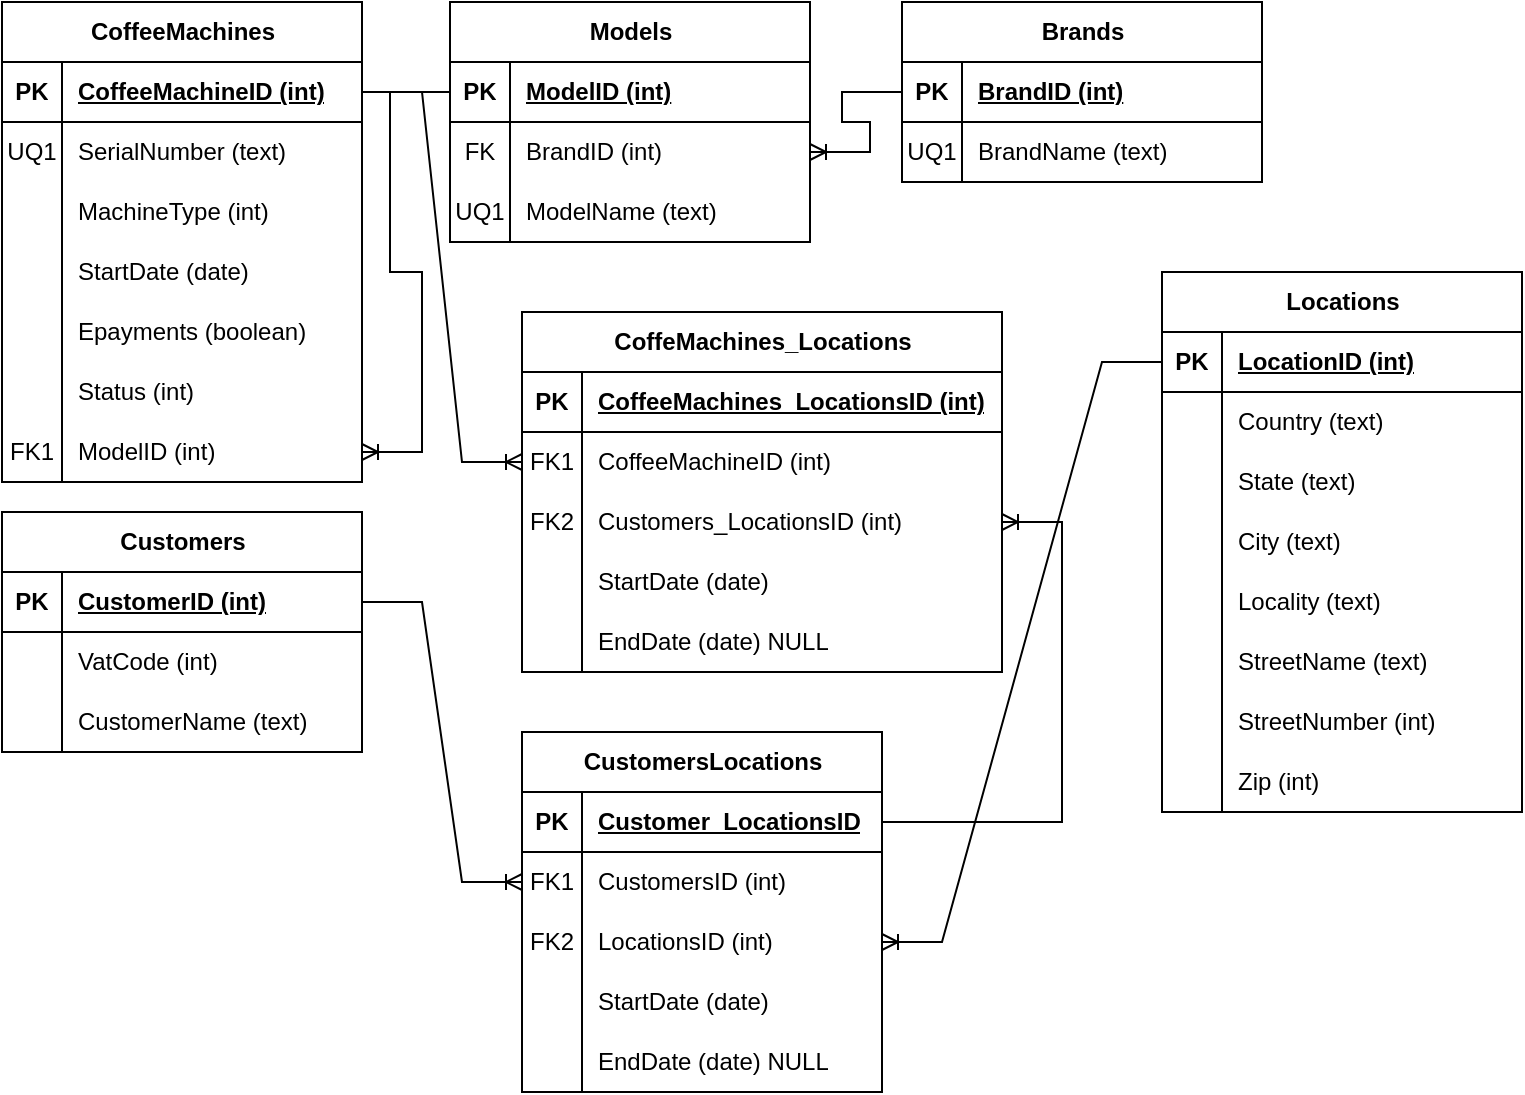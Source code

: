 <mxfile version="25.0.1">
  <diagram name="Pagina-1" id="raU7sfh_ZoAnVRzYaW5c">
    <mxGraphModel dx="794" dy="460" grid="1" gridSize="10" guides="1" tooltips="1" connect="1" arrows="1" fold="1" page="1" pageScale="1" pageWidth="827" pageHeight="1169" math="0" shadow="0">
      <root>
        <mxCell id="0" />
        <mxCell id="1" parent="0" />
        <mxCell id="yzQkooDv8tsNXU-JXM1J-1" value="CoffeeMachines" style="shape=table;startSize=30;container=1;collapsible=1;childLayout=tableLayout;fixedRows=1;rowLines=0;fontStyle=1;align=center;resizeLast=1;html=1;" vertex="1" parent="1">
          <mxGeometry x="10" y="5" width="180" height="240" as="geometry" />
        </mxCell>
        <mxCell id="yzQkooDv8tsNXU-JXM1J-2" value="" style="shape=tableRow;horizontal=0;startSize=0;swimlaneHead=0;swimlaneBody=0;fillColor=none;collapsible=0;dropTarget=0;points=[[0,0.5],[1,0.5]];portConstraint=eastwest;top=0;left=0;right=0;bottom=1;" vertex="1" parent="yzQkooDv8tsNXU-JXM1J-1">
          <mxGeometry y="30" width="180" height="30" as="geometry" />
        </mxCell>
        <mxCell id="yzQkooDv8tsNXU-JXM1J-3" value="PK" style="shape=partialRectangle;connectable=0;fillColor=none;top=0;left=0;bottom=0;right=0;fontStyle=1;overflow=hidden;whiteSpace=wrap;html=1;" vertex="1" parent="yzQkooDv8tsNXU-JXM1J-2">
          <mxGeometry width="30" height="30" as="geometry">
            <mxRectangle width="30" height="30" as="alternateBounds" />
          </mxGeometry>
        </mxCell>
        <mxCell id="yzQkooDv8tsNXU-JXM1J-4" value="CoffeeMachineID (int)" style="shape=partialRectangle;connectable=0;fillColor=none;top=0;left=0;bottom=0;right=0;align=left;spacingLeft=6;fontStyle=5;overflow=hidden;whiteSpace=wrap;html=1;" vertex="1" parent="yzQkooDv8tsNXU-JXM1J-2">
          <mxGeometry x="30" width="150" height="30" as="geometry">
            <mxRectangle width="150" height="30" as="alternateBounds" />
          </mxGeometry>
        </mxCell>
        <mxCell id="yzQkooDv8tsNXU-JXM1J-5" value="" style="shape=tableRow;horizontal=0;startSize=0;swimlaneHead=0;swimlaneBody=0;fillColor=none;collapsible=0;dropTarget=0;points=[[0,0.5],[1,0.5]];portConstraint=eastwest;top=0;left=0;right=0;bottom=0;" vertex="1" parent="yzQkooDv8tsNXU-JXM1J-1">
          <mxGeometry y="60" width="180" height="30" as="geometry" />
        </mxCell>
        <mxCell id="yzQkooDv8tsNXU-JXM1J-6" value="UQ1" style="shape=partialRectangle;connectable=0;fillColor=none;top=0;left=0;bottom=0;right=0;editable=1;overflow=hidden;whiteSpace=wrap;html=1;" vertex="1" parent="yzQkooDv8tsNXU-JXM1J-5">
          <mxGeometry width="30" height="30" as="geometry">
            <mxRectangle width="30" height="30" as="alternateBounds" />
          </mxGeometry>
        </mxCell>
        <mxCell id="yzQkooDv8tsNXU-JXM1J-7" value="SerialNumber (text)" style="shape=partialRectangle;connectable=0;fillColor=none;top=0;left=0;bottom=0;right=0;align=left;spacingLeft=6;overflow=hidden;whiteSpace=wrap;html=1;" vertex="1" parent="yzQkooDv8tsNXU-JXM1J-5">
          <mxGeometry x="30" width="150" height="30" as="geometry">
            <mxRectangle width="150" height="30" as="alternateBounds" />
          </mxGeometry>
        </mxCell>
        <mxCell id="yzQkooDv8tsNXU-JXM1J-8" value="" style="shape=tableRow;horizontal=0;startSize=0;swimlaneHead=0;swimlaneBody=0;fillColor=none;collapsible=0;dropTarget=0;points=[[0,0.5],[1,0.5]];portConstraint=eastwest;top=0;left=0;right=0;bottom=0;" vertex="1" parent="yzQkooDv8tsNXU-JXM1J-1">
          <mxGeometry y="90" width="180" height="30" as="geometry" />
        </mxCell>
        <mxCell id="yzQkooDv8tsNXU-JXM1J-9" value="" style="shape=partialRectangle;connectable=0;fillColor=none;top=0;left=0;bottom=0;right=0;editable=1;overflow=hidden;whiteSpace=wrap;html=1;" vertex="1" parent="yzQkooDv8tsNXU-JXM1J-8">
          <mxGeometry width="30" height="30" as="geometry">
            <mxRectangle width="30" height="30" as="alternateBounds" />
          </mxGeometry>
        </mxCell>
        <mxCell id="yzQkooDv8tsNXU-JXM1J-10" value="MachineType (int)" style="shape=partialRectangle;connectable=0;fillColor=none;top=0;left=0;bottom=0;right=0;align=left;spacingLeft=6;overflow=hidden;whiteSpace=wrap;html=1;" vertex="1" parent="yzQkooDv8tsNXU-JXM1J-8">
          <mxGeometry x="30" width="150" height="30" as="geometry">
            <mxRectangle width="150" height="30" as="alternateBounds" />
          </mxGeometry>
        </mxCell>
        <mxCell id="yzQkooDv8tsNXU-JXM1J-11" value="" style="shape=tableRow;horizontal=0;startSize=0;swimlaneHead=0;swimlaneBody=0;fillColor=none;collapsible=0;dropTarget=0;points=[[0,0.5],[1,0.5]];portConstraint=eastwest;top=0;left=0;right=0;bottom=0;" vertex="1" parent="yzQkooDv8tsNXU-JXM1J-1">
          <mxGeometry y="120" width="180" height="30" as="geometry" />
        </mxCell>
        <mxCell id="yzQkooDv8tsNXU-JXM1J-12" value="" style="shape=partialRectangle;connectable=0;fillColor=none;top=0;left=0;bottom=0;right=0;editable=1;overflow=hidden;whiteSpace=wrap;html=1;" vertex="1" parent="yzQkooDv8tsNXU-JXM1J-11">
          <mxGeometry width="30" height="30" as="geometry">
            <mxRectangle width="30" height="30" as="alternateBounds" />
          </mxGeometry>
        </mxCell>
        <mxCell id="yzQkooDv8tsNXU-JXM1J-13" value="StartDate (date)" style="shape=partialRectangle;connectable=0;fillColor=none;top=0;left=0;bottom=0;right=0;align=left;spacingLeft=6;overflow=hidden;whiteSpace=wrap;html=1;" vertex="1" parent="yzQkooDv8tsNXU-JXM1J-11">
          <mxGeometry x="30" width="150" height="30" as="geometry">
            <mxRectangle width="150" height="30" as="alternateBounds" />
          </mxGeometry>
        </mxCell>
        <mxCell id="yzQkooDv8tsNXU-JXM1J-14" value="" style="shape=tableRow;horizontal=0;startSize=0;swimlaneHead=0;swimlaneBody=0;fillColor=none;collapsible=0;dropTarget=0;points=[[0,0.5],[1,0.5]];portConstraint=eastwest;top=0;left=0;right=0;bottom=0;" vertex="1" parent="yzQkooDv8tsNXU-JXM1J-1">
          <mxGeometry y="150" width="180" height="30" as="geometry" />
        </mxCell>
        <mxCell id="yzQkooDv8tsNXU-JXM1J-15" value="" style="shape=partialRectangle;connectable=0;fillColor=none;top=0;left=0;bottom=0;right=0;editable=1;overflow=hidden;whiteSpace=wrap;html=1;" vertex="1" parent="yzQkooDv8tsNXU-JXM1J-14">
          <mxGeometry width="30" height="30" as="geometry">
            <mxRectangle width="30" height="30" as="alternateBounds" />
          </mxGeometry>
        </mxCell>
        <mxCell id="yzQkooDv8tsNXU-JXM1J-16" value="Epayments (boolean)" style="shape=partialRectangle;connectable=0;fillColor=none;top=0;left=0;bottom=0;right=0;align=left;spacingLeft=6;overflow=hidden;whiteSpace=wrap;html=1;" vertex="1" parent="yzQkooDv8tsNXU-JXM1J-14">
          <mxGeometry x="30" width="150" height="30" as="geometry">
            <mxRectangle width="150" height="30" as="alternateBounds" />
          </mxGeometry>
        </mxCell>
        <mxCell id="yzQkooDv8tsNXU-JXM1J-20" value="" style="shape=tableRow;horizontal=0;startSize=0;swimlaneHead=0;swimlaneBody=0;fillColor=none;collapsible=0;dropTarget=0;points=[[0,0.5],[1,0.5]];portConstraint=eastwest;top=0;left=0;right=0;bottom=0;" vertex="1" parent="yzQkooDv8tsNXU-JXM1J-1">
          <mxGeometry y="180" width="180" height="30" as="geometry" />
        </mxCell>
        <mxCell id="yzQkooDv8tsNXU-JXM1J-21" value="" style="shape=partialRectangle;connectable=0;fillColor=none;top=0;left=0;bottom=0;right=0;editable=1;overflow=hidden;whiteSpace=wrap;html=1;" vertex="1" parent="yzQkooDv8tsNXU-JXM1J-20">
          <mxGeometry width="30" height="30" as="geometry">
            <mxRectangle width="30" height="30" as="alternateBounds" />
          </mxGeometry>
        </mxCell>
        <mxCell id="yzQkooDv8tsNXU-JXM1J-22" value="Status (int)" style="shape=partialRectangle;connectable=0;fillColor=none;top=0;left=0;bottom=0;right=0;align=left;spacingLeft=6;overflow=hidden;whiteSpace=wrap;html=1;" vertex="1" parent="yzQkooDv8tsNXU-JXM1J-20">
          <mxGeometry x="30" width="150" height="30" as="geometry">
            <mxRectangle width="150" height="30" as="alternateBounds" />
          </mxGeometry>
        </mxCell>
        <mxCell id="yzQkooDv8tsNXU-JXM1J-37" value="" style="shape=tableRow;horizontal=0;startSize=0;swimlaneHead=0;swimlaneBody=0;fillColor=none;collapsible=0;dropTarget=0;points=[[0,0.5],[1,0.5]];portConstraint=eastwest;top=0;left=0;right=0;bottom=0;" vertex="1" parent="yzQkooDv8tsNXU-JXM1J-1">
          <mxGeometry y="210" width="180" height="30" as="geometry" />
        </mxCell>
        <mxCell id="yzQkooDv8tsNXU-JXM1J-38" value="FK1" style="shape=partialRectangle;connectable=0;fillColor=none;top=0;left=0;bottom=0;right=0;editable=1;overflow=hidden;whiteSpace=wrap;html=1;" vertex="1" parent="yzQkooDv8tsNXU-JXM1J-37">
          <mxGeometry width="30" height="30" as="geometry">
            <mxRectangle width="30" height="30" as="alternateBounds" />
          </mxGeometry>
        </mxCell>
        <mxCell id="yzQkooDv8tsNXU-JXM1J-39" value="ModelID (int)" style="shape=partialRectangle;connectable=0;fillColor=none;top=0;left=0;bottom=0;right=0;align=left;spacingLeft=6;overflow=hidden;whiteSpace=wrap;html=1;" vertex="1" parent="yzQkooDv8tsNXU-JXM1J-37">
          <mxGeometry x="30" width="150" height="30" as="geometry">
            <mxRectangle width="150" height="30" as="alternateBounds" />
          </mxGeometry>
        </mxCell>
        <mxCell id="yzQkooDv8tsNXU-JXM1J-23" value="Models" style="shape=table;startSize=30;container=1;collapsible=1;childLayout=tableLayout;fixedRows=1;rowLines=0;fontStyle=1;align=center;resizeLast=1;html=1;" vertex="1" parent="1">
          <mxGeometry x="234" y="5" width="180" height="120" as="geometry" />
        </mxCell>
        <mxCell id="yzQkooDv8tsNXU-JXM1J-24" value="" style="shape=tableRow;horizontal=0;startSize=0;swimlaneHead=0;swimlaneBody=0;fillColor=none;collapsible=0;dropTarget=0;points=[[0,0.5],[1,0.5]];portConstraint=eastwest;top=0;left=0;right=0;bottom=1;" vertex="1" parent="yzQkooDv8tsNXU-JXM1J-23">
          <mxGeometry y="30" width="180" height="30" as="geometry" />
        </mxCell>
        <mxCell id="yzQkooDv8tsNXU-JXM1J-25" value="PK" style="shape=partialRectangle;connectable=0;fillColor=none;top=0;left=0;bottom=0;right=0;fontStyle=1;overflow=hidden;whiteSpace=wrap;html=1;" vertex="1" parent="yzQkooDv8tsNXU-JXM1J-24">
          <mxGeometry width="30" height="30" as="geometry">
            <mxRectangle width="30" height="30" as="alternateBounds" />
          </mxGeometry>
        </mxCell>
        <mxCell id="yzQkooDv8tsNXU-JXM1J-26" value="ModelID (int)" style="shape=partialRectangle;connectable=0;fillColor=none;top=0;left=0;bottom=0;right=0;align=left;spacingLeft=6;fontStyle=5;overflow=hidden;whiteSpace=wrap;html=1;" vertex="1" parent="yzQkooDv8tsNXU-JXM1J-24">
          <mxGeometry x="30" width="150" height="30" as="geometry">
            <mxRectangle width="150" height="30" as="alternateBounds" />
          </mxGeometry>
        </mxCell>
        <mxCell id="yzQkooDv8tsNXU-JXM1J-27" value="" style="shape=tableRow;horizontal=0;startSize=0;swimlaneHead=0;swimlaneBody=0;fillColor=none;collapsible=0;dropTarget=0;points=[[0,0.5],[1,0.5]];portConstraint=eastwest;top=0;left=0;right=0;bottom=0;" vertex="1" parent="yzQkooDv8tsNXU-JXM1J-23">
          <mxGeometry y="60" width="180" height="30" as="geometry" />
        </mxCell>
        <mxCell id="yzQkooDv8tsNXU-JXM1J-28" value="FK" style="shape=partialRectangle;connectable=0;fillColor=none;top=0;left=0;bottom=0;right=0;editable=1;overflow=hidden;whiteSpace=wrap;html=1;" vertex="1" parent="yzQkooDv8tsNXU-JXM1J-27">
          <mxGeometry width="30" height="30" as="geometry">
            <mxRectangle width="30" height="30" as="alternateBounds" />
          </mxGeometry>
        </mxCell>
        <mxCell id="yzQkooDv8tsNXU-JXM1J-29" value="BrandID (int)" style="shape=partialRectangle;connectable=0;fillColor=none;top=0;left=0;bottom=0;right=0;align=left;spacingLeft=6;overflow=hidden;whiteSpace=wrap;html=1;" vertex="1" parent="yzQkooDv8tsNXU-JXM1J-27">
          <mxGeometry x="30" width="150" height="30" as="geometry">
            <mxRectangle width="150" height="30" as="alternateBounds" />
          </mxGeometry>
        </mxCell>
        <mxCell id="yzQkooDv8tsNXU-JXM1J-42" value="" style="shape=tableRow;horizontal=0;startSize=0;swimlaneHead=0;swimlaneBody=0;fillColor=none;collapsible=0;dropTarget=0;points=[[0,0.5],[1,0.5]];portConstraint=eastwest;top=0;left=0;right=0;bottom=0;" vertex="1" parent="yzQkooDv8tsNXU-JXM1J-23">
          <mxGeometry y="90" width="180" height="30" as="geometry" />
        </mxCell>
        <mxCell id="yzQkooDv8tsNXU-JXM1J-43" value="UQ1" style="shape=partialRectangle;connectable=0;fillColor=none;top=0;left=0;bottom=0;right=0;editable=1;overflow=hidden;whiteSpace=wrap;html=1;" vertex="1" parent="yzQkooDv8tsNXU-JXM1J-42">
          <mxGeometry width="30" height="30" as="geometry">
            <mxRectangle width="30" height="30" as="alternateBounds" />
          </mxGeometry>
        </mxCell>
        <mxCell id="yzQkooDv8tsNXU-JXM1J-44" value="ModelName (text)" style="shape=partialRectangle;connectable=0;fillColor=none;top=0;left=0;bottom=0;right=0;align=left;spacingLeft=6;overflow=hidden;whiteSpace=wrap;html=1;" vertex="1" parent="yzQkooDv8tsNXU-JXM1J-42">
          <mxGeometry x="30" width="150" height="30" as="geometry">
            <mxRectangle width="150" height="30" as="alternateBounds" />
          </mxGeometry>
        </mxCell>
        <mxCell id="yzQkooDv8tsNXU-JXM1J-45" value="Brands" style="shape=table;startSize=30;container=1;collapsible=1;childLayout=tableLayout;fixedRows=1;rowLines=0;fontStyle=1;align=center;resizeLast=1;html=1;" vertex="1" parent="1">
          <mxGeometry x="460" y="5" width="180" height="90" as="geometry" />
        </mxCell>
        <mxCell id="yzQkooDv8tsNXU-JXM1J-46" value="" style="shape=tableRow;horizontal=0;startSize=0;swimlaneHead=0;swimlaneBody=0;fillColor=none;collapsible=0;dropTarget=0;points=[[0,0.5],[1,0.5]];portConstraint=eastwest;top=0;left=0;right=0;bottom=1;" vertex="1" parent="yzQkooDv8tsNXU-JXM1J-45">
          <mxGeometry y="30" width="180" height="30" as="geometry" />
        </mxCell>
        <mxCell id="yzQkooDv8tsNXU-JXM1J-47" value="PK" style="shape=partialRectangle;connectable=0;fillColor=none;top=0;left=0;bottom=0;right=0;fontStyle=1;overflow=hidden;whiteSpace=wrap;html=1;" vertex="1" parent="yzQkooDv8tsNXU-JXM1J-46">
          <mxGeometry width="30" height="30" as="geometry">
            <mxRectangle width="30" height="30" as="alternateBounds" />
          </mxGeometry>
        </mxCell>
        <mxCell id="yzQkooDv8tsNXU-JXM1J-48" value="BrandID (int)" style="shape=partialRectangle;connectable=0;fillColor=none;top=0;left=0;bottom=0;right=0;align=left;spacingLeft=6;fontStyle=5;overflow=hidden;whiteSpace=wrap;html=1;" vertex="1" parent="yzQkooDv8tsNXU-JXM1J-46">
          <mxGeometry x="30" width="150" height="30" as="geometry">
            <mxRectangle width="150" height="30" as="alternateBounds" />
          </mxGeometry>
        </mxCell>
        <mxCell id="yzQkooDv8tsNXU-JXM1J-49" value="" style="shape=tableRow;horizontal=0;startSize=0;swimlaneHead=0;swimlaneBody=0;fillColor=none;collapsible=0;dropTarget=0;points=[[0,0.5],[1,0.5]];portConstraint=eastwest;top=0;left=0;right=0;bottom=0;" vertex="1" parent="yzQkooDv8tsNXU-JXM1J-45">
          <mxGeometry y="60" width="180" height="30" as="geometry" />
        </mxCell>
        <mxCell id="yzQkooDv8tsNXU-JXM1J-50" value="UQ1" style="shape=partialRectangle;connectable=0;fillColor=none;top=0;left=0;bottom=0;right=0;editable=1;overflow=hidden;whiteSpace=wrap;html=1;" vertex="1" parent="yzQkooDv8tsNXU-JXM1J-49">
          <mxGeometry width="30" height="30" as="geometry">
            <mxRectangle width="30" height="30" as="alternateBounds" />
          </mxGeometry>
        </mxCell>
        <mxCell id="yzQkooDv8tsNXU-JXM1J-51" value="BrandName (text)" style="shape=partialRectangle;connectable=0;fillColor=none;top=0;left=0;bottom=0;right=0;align=left;spacingLeft=6;overflow=hidden;whiteSpace=wrap;html=1;" vertex="1" parent="yzQkooDv8tsNXU-JXM1J-49">
          <mxGeometry x="30" width="150" height="30" as="geometry">
            <mxRectangle width="150" height="30" as="alternateBounds" />
          </mxGeometry>
        </mxCell>
        <mxCell id="yzQkooDv8tsNXU-JXM1J-60" value="" style="edgeStyle=entityRelationEdgeStyle;fontSize=12;html=1;endArrow=ERoneToMany;rounded=0;" edge="1" parent="1" source="yzQkooDv8tsNXU-JXM1J-46" target="yzQkooDv8tsNXU-JXM1J-27">
          <mxGeometry width="100" height="100" relative="1" as="geometry">
            <mxPoint x="510" y="340" as="sourcePoint" />
            <mxPoint x="610" y="240" as="targetPoint" />
          </mxGeometry>
        </mxCell>
        <mxCell id="yzQkooDv8tsNXU-JXM1J-61" value="" style="edgeStyle=entityRelationEdgeStyle;fontSize=12;html=1;endArrow=ERoneToMany;rounded=0;" edge="1" parent="1" source="yzQkooDv8tsNXU-JXM1J-24" target="yzQkooDv8tsNXU-JXM1J-37">
          <mxGeometry width="100" height="100" relative="1" as="geometry">
            <mxPoint x="360" y="290" as="sourcePoint" />
            <mxPoint x="460" y="190" as="targetPoint" />
          </mxGeometry>
        </mxCell>
        <mxCell id="yzQkooDv8tsNXU-JXM1J-62" value="Customers" style="shape=table;startSize=30;container=1;collapsible=1;childLayout=tableLayout;fixedRows=1;rowLines=0;fontStyle=1;align=center;resizeLast=1;html=1;" vertex="1" parent="1">
          <mxGeometry x="10" y="260" width="180" height="120" as="geometry" />
        </mxCell>
        <mxCell id="yzQkooDv8tsNXU-JXM1J-63" value="" style="shape=tableRow;horizontal=0;startSize=0;swimlaneHead=0;swimlaneBody=0;fillColor=none;collapsible=0;dropTarget=0;points=[[0,0.5],[1,0.5]];portConstraint=eastwest;top=0;left=0;right=0;bottom=1;" vertex="1" parent="yzQkooDv8tsNXU-JXM1J-62">
          <mxGeometry y="30" width="180" height="30" as="geometry" />
        </mxCell>
        <mxCell id="yzQkooDv8tsNXU-JXM1J-64" value="PK" style="shape=partialRectangle;connectable=0;fillColor=none;top=0;left=0;bottom=0;right=0;fontStyle=1;overflow=hidden;whiteSpace=wrap;html=1;" vertex="1" parent="yzQkooDv8tsNXU-JXM1J-63">
          <mxGeometry width="30" height="30" as="geometry">
            <mxRectangle width="30" height="30" as="alternateBounds" />
          </mxGeometry>
        </mxCell>
        <mxCell id="yzQkooDv8tsNXU-JXM1J-65" value="CustomerID (int)" style="shape=partialRectangle;connectable=0;fillColor=none;top=0;left=0;bottom=0;right=0;align=left;spacingLeft=6;fontStyle=5;overflow=hidden;whiteSpace=wrap;html=1;" vertex="1" parent="yzQkooDv8tsNXU-JXM1J-63">
          <mxGeometry x="30" width="150" height="30" as="geometry">
            <mxRectangle width="150" height="30" as="alternateBounds" />
          </mxGeometry>
        </mxCell>
        <mxCell id="yzQkooDv8tsNXU-JXM1J-66" value="" style="shape=tableRow;horizontal=0;startSize=0;swimlaneHead=0;swimlaneBody=0;fillColor=none;collapsible=0;dropTarget=0;points=[[0,0.5],[1,0.5]];portConstraint=eastwest;top=0;left=0;right=0;bottom=0;" vertex="1" parent="yzQkooDv8tsNXU-JXM1J-62">
          <mxGeometry y="60" width="180" height="30" as="geometry" />
        </mxCell>
        <mxCell id="yzQkooDv8tsNXU-JXM1J-67" value="" style="shape=partialRectangle;connectable=0;fillColor=none;top=0;left=0;bottom=0;right=0;editable=1;overflow=hidden;whiteSpace=wrap;html=1;" vertex="1" parent="yzQkooDv8tsNXU-JXM1J-66">
          <mxGeometry width="30" height="30" as="geometry">
            <mxRectangle width="30" height="30" as="alternateBounds" />
          </mxGeometry>
        </mxCell>
        <mxCell id="yzQkooDv8tsNXU-JXM1J-68" value="VatCode (int)" style="shape=partialRectangle;connectable=0;fillColor=none;top=0;left=0;bottom=0;right=0;align=left;spacingLeft=6;overflow=hidden;whiteSpace=wrap;html=1;" vertex="1" parent="yzQkooDv8tsNXU-JXM1J-66">
          <mxGeometry x="30" width="150" height="30" as="geometry">
            <mxRectangle width="150" height="30" as="alternateBounds" />
          </mxGeometry>
        </mxCell>
        <mxCell id="yzQkooDv8tsNXU-JXM1J-69" value="" style="shape=tableRow;horizontal=0;startSize=0;swimlaneHead=0;swimlaneBody=0;fillColor=none;collapsible=0;dropTarget=0;points=[[0,0.5],[1,0.5]];portConstraint=eastwest;top=0;left=0;right=0;bottom=0;" vertex="1" parent="yzQkooDv8tsNXU-JXM1J-62">
          <mxGeometry y="90" width="180" height="30" as="geometry" />
        </mxCell>
        <mxCell id="yzQkooDv8tsNXU-JXM1J-70" value="" style="shape=partialRectangle;connectable=0;fillColor=none;top=0;left=0;bottom=0;right=0;editable=1;overflow=hidden;whiteSpace=wrap;html=1;" vertex="1" parent="yzQkooDv8tsNXU-JXM1J-69">
          <mxGeometry width="30" height="30" as="geometry">
            <mxRectangle width="30" height="30" as="alternateBounds" />
          </mxGeometry>
        </mxCell>
        <mxCell id="yzQkooDv8tsNXU-JXM1J-71" value="CustomerName (text)" style="shape=partialRectangle;connectable=0;fillColor=none;top=0;left=0;bottom=0;right=0;align=left;spacingLeft=6;overflow=hidden;whiteSpace=wrap;html=1;" vertex="1" parent="yzQkooDv8tsNXU-JXM1J-69">
          <mxGeometry x="30" width="150" height="30" as="geometry">
            <mxRectangle width="150" height="30" as="alternateBounds" />
          </mxGeometry>
        </mxCell>
        <mxCell id="yzQkooDv8tsNXU-JXM1J-75" value="Locations" style="shape=table;startSize=30;container=1;collapsible=1;childLayout=tableLayout;fixedRows=1;rowLines=0;fontStyle=1;align=center;resizeLast=1;html=1;" vertex="1" parent="1">
          <mxGeometry x="590" y="140" width="180" height="270" as="geometry" />
        </mxCell>
        <mxCell id="yzQkooDv8tsNXU-JXM1J-76" value="" style="shape=tableRow;horizontal=0;startSize=0;swimlaneHead=0;swimlaneBody=0;fillColor=none;collapsible=0;dropTarget=0;points=[[0,0.5],[1,0.5]];portConstraint=eastwest;top=0;left=0;right=0;bottom=1;" vertex="1" parent="yzQkooDv8tsNXU-JXM1J-75">
          <mxGeometry y="30" width="180" height="30" as="geometry" />
        </mxCell>
        <mxCell id="yzQkooDv8tsNXU-JXM1J-77" value="PK" style="shape=partialRectangle;connectable=0;fillColor=none;top=0;left=0;bottom=0;right=0;fontStyle=1;overflow=hidden;whiteSpace=wrap;html=1;" vertex="1" parent="yzQkooDv8tsNXU-JXM1J-76">
          <mxGeometry width="30" height="30" as="geometry">
            <mxRectangle width="30" height="30" as="alternateBounds" />
          </mxGeometry>
        </mxCell>
        <mxCell id="yzQkooDv8tsNXU-JXM1J-78" value="LocationID (int)" style="shape=partialRectangle;connectable=0;fillColor=none;top=0;left=0;bottom=0;right=0;align=left;spacingLeft=6;fontStyle=5;overflow=hidden;whiteSpace=wrap;html=1;" vertex="1" parent="yzQkooDv8tsNXU-JXM1J-76">
          <mxGeometry x="30" width="150" height="30" as="geometry">
            <mxRectangle width="150" height="30" as="alternateBounds" />
          </mxGeometry>
        </mxCell>
        <mxCell id="yzQkooDv8tsNXU-JXM1J-79" value="" style="shape=tableRow;horizontal=0;startSize=0;swimlaneHead=0;swimlaneBody=0;fillColor=none;collapsible=0;dropTarget=0;points=[[0,0.5],[1,0.5]];portConstraint=eastwest;top=0;left=0;right=0;bottom=0;" vertex="1" parent="yzQkooDv8tsNXU-JXM1J-75">
          <mxGeometry y="60" width="180" height="30" as="geometry" />
        </mxCell>
        <mxCell id="yzQkooDv8tsNXU-JXM1J-80" value="" style="shape=partialRectangle;connectable=0;fillColor=none;top=0;left=0;bottom=0;right=0;editable=1;overflow=hidden;whiteSpace=wrap;html=1;" vertex="1" parent="yzQkooDv8tsNXU-JXM1J-79">
          <mxGeometry width="30" height="30" as="geometry">
            <mxRectangle width="30" height="30" as="alternateBounds" />
          </mxGeometry>
        </mxCell>
        <mxCell id="yzQkooDv8tsNXU-JXM1J-81" value="Country (text)" style="shape=partialRectangle;connectable=0;fillColor=none;top=0;left=0;bottom=0;right=0;align=left;spacingLeft=6;overflow=hidden;whiteSpace=wrap;html=1;" vertex="1" parent="yzQkooDv8tsNXU-JXM1J-79">
          <mxGeometry x="30" width="150" height="30" as="geometry">
            <mxRectangle width="150" height="30" as="alternateBounds" />
          </mxGeometry>
        </mxCell>
        <mxCell id="yzQkooDv8tsNXU-JXM1J-82" value="" style="shape=tableRow;horizontal=0;startSize=0;swimlaneHead=0;swimlaneBody=0;fillColor=none;collapsible=0;dropTarget=0;points=[[0,0.5],[1,0.5]];portConstraint=eastwest;top=0;left=0;right=0;bottom=0;" vertex="1" parent="yzQkooDv8tsNXU-JXM1J-75">
          <mxGeometry y="90" width="180" height="30" as="geometry" />
        </mxCell>
        <mxCell id="yzQkooDv8tsNXU-JXM1J-83" value="" style="shape=partialRectangle;connectable=0;fillColor=none;top=0;left=0;bottom=0;right=0;editable=1;overflow=hidden;whiteSpace=wrap;html=1;" vertex="1" parent="yzQkooDv8tsNXU-JXM1J-82">
          <mxGeometry width="30" height="30" as="geometry">
            <mxRectangle width="30" height="30" as="alternateBounds" />
          </mxGeometry>
        </mxCell>
        <mxCell id="yzQkooDv8tsNXU-JXM1J-84" value="State (text)" style="shape=partialRectangle;connectable=0;fillColor=none;top=0;left=0;bottom=0;right=0;align=left;spacingLeft=6;overflow=hidden;whiteSpace=wrap;html=1;" vertex="1" parent="yzQkooDv8tsNXU-JXM1J-82">
          <mxGeometry x="30" width="150" height="30" as="geometry">
            <mxRectangle width="150" height="30" as="alternateBounds" />
          </mxGeometry>
        </mxCell>
        <mxCell id="yzQkooDv8tsNXU-JXM1J-85" value="" style="shape=tableRow;horizontal=0;startSize=0;swimlaneHead=0;swimlaneBody=0;fillColor=none;collapsible=0;dropTarget=0;points=[[0,0.5],[1,0.5]];portConstraint=eastwest;top=0;left=0;right=0;bottom=0;" vertex="1" parent="yzQkooDv8tsNXU-JXM1J-75">
          <mxGeometry y="120" width="180" height="30" as="geometry" />
        </mxCell>
        <mxCell id="yzQkooDv8tsNXU-JXM1J-86" value="" style="shape=partialRectangle;connectable=0;fillColor=none;top=0;left=0;bottom=0;right=0;editable=1;overflow=hidden;whiteSpace=wrap;html=1;" vertex="1" parent="yzQkooDv8tsNXU-JXM1J-85">
          <mxGeometry width="30" height="30" as="geometry">
            <mxRectangle width="30" height="30" as="alternateBounds" />
          </mxGeometry>
        </mxCell>
        <mxCell id="yzQkooDv8tsNXU-JXM1J-87" value="City (text)" style="shape=partialRectangle;connectable=0;fillColor=none;top=0;left=0;bottom=0;right=0;align=left;spacingLeft=6;overflow=hidden;whiteSpace=wrap;html=1;" vertex="1" parent="yzQkooDv8tsNXU-JXM1J-85">
          <mxGeometry x="30" width="150" height="30" as="geometry">
            <mxRectangle width="150" height="30" as="alternateBounds" />
          </mxGeometry>
        </mxCell>
        <mxCell id="yzQkooDv8tsNXU-JXM1J-88" value="" style="shape=tableRow;horizontal=0;startSize=0;swimlaneHead=0;swimlaneBody=0;fillColor=none;collapsible=0;dropTarget=0;points=[[0,0.5],[1,0.5]];portConstraint=eastwest;top=0;left=0;right=0;bottom=0;" vertex="1" parent="yzQkooDv8tsNXU-JXM1J-75">
          <mxGeometry y="150" width="180" height="30" as="geometry" />
        </mxCell>
        <mxCell id="yzQkooDv8tsNXU-JXM1J-89" value="" style="shape=partialRectangle;connectable=0;fillColor=none;top=0;left=0;bottom=0;right=0;editable=1;overflow=hidden;whiteSpace=wrap;html=1;" vertex="1" parent="yzQkooDv8tsNXU-JXM1J-88">
          <mxGeometry width="30" height="30" as="geometry">
            <mxRectangle width="30" height="30" as="alternateBounds" />
          </mxGeometry>
        </mxCell>
        <mxCell id="yzQkooDv8tsNXU-JXM1J-90" value="Locality (text)" style="shape=partialRectangle;connectable=0;fillColor=none;top=0;left=0;bottom=0;right=0;align=left;spacingLeft=6;overflow=hidden;whiteSpace=wrap;html=1;" vertex="1" parent="yzQkooDv8tsNXU-JXM1J-88">
          <mxGeometry x="30" width="150" height="30" as="geometry">
            <mxRectangle width="150" height="30" as="alternateBounds" />
          </mxGeometry>
        </mxCell>
        <mxCell id="yzQkooDv8tsNXU-JXM1J-91" value="" style="shape=tableRow;horizontal=0;startSize=0;swimlaneHead=0;swimlaneBody=0;fillColor=none;collapsible=0;dropTarget=0;points=[[0,0.5],[1,0.5]];portConstraint=eastwest;top=0;left=0;right=0;bottom=0;" vertex="1" parent="yzQkooDv8tsNXU-JXM1J-75">
          <mxGeometry y="180" width="180" height="30" as="geometry" />
        </mxCell>
        <mxCell id="yzQkooDv8tsNXU-JXM1J-92" value="" style="shape=partialRectangle;connectable=0;fillColor=none;top=0;left=0;bottom=0;right=0;editable=1;overflow=hidden;whiteSpace=wrap;html=1;" vertex="1" parent="yzQkooDv8tsNXU-JXM1J-91">
          <mxGeometry width="30" height="30" as="geometry">
            <mxRectangle width="30" height="30" as="alternateBounds" />
          </mxGeometry>
        </mxCell>
        <mxCell id="yzQkooDv8tsNXU-JXM1J-93" value="StreetName (text)" style="shape=partialRectangle;connectable=0;fillColor=none;top=0;left=0;bottom=0;right=0;align=left;spacingLeft=6;overflow=hidden;whiteSpace=wrap;html=1;" vertex="1" parent="yzQkooDv8tsNXU-JXM1J-91">
          <mxGeometry x="30" width="150" height="30" as="geometry">
            <mxRectangle width="150" height="30" as="alternateBounds" />
          </mxGeometry>
        </mxCell>
        <mxCell id="yzQkooDv8tsNXU-JXM1J-94" value="" style="shape=tableRow;horizontal=0;startSize=0;swimlaneHead=0;swimlaneBody=0;fillColor=none;collapsible=0;dropTarget=0;points=[[0,0.5],[1,0.5]];portConstraint=eastwest;top=0;left=0;right=0;bottom=0;" vertex="1" parent="yzQkooDv8tsNXU-JXM1J-75">
          <mxGeometry y="210" width="180" height="30" as="geometry" />
        </mxCell>
        <mxCell id="yzQkooDv8tsNXU-JXM1J-95" value="" style="shape=partialRectangle;connectable=0;fillColor=none;top=0;left=0;bottom=0;right=0;editable=1;overflow=hidden;whiteSpace=wrap;html=1;" vertex="1" parent="yzQkooDv8tsNXU-JXM1J-94">
          <mxGeometry width="30" height="30" as="geometry">
            <mxRectangle width="30" height="30" as="alternateBounds" />
          </mxGeometry>
        </mxCell>
        <mxCell id="yzQkooDv8tsNXU-JXM1J-96" value="StreetNumber (int)" style="shape=partialRectangle;connectable=0;fillColor=none;top=0;left=0;bottom=0;right=0;align=left;spacingLeft=6;overflow=hidden;whiteSpace=wrap;html=1;" vertex="1" parent="yzQkooDv8tsNXU-JXM1J-94">
          <mxGeometry x="30" width="150" height="30" as="geometry">
            <mxRectangle width="150" height="30" as="alternateBounds" />
          </mxGeometry>
        </mxCell>
        <mxCell id="yzQkooDv8tsNXU-JXM1J-97" value="" style="shape=tableRow;horizontal=0;startSize=0;swimlaneHead=0;swimlaneBody=0;fillColor=none;collapsible=0;dropTarget=0;points=[[0,0.5],[1,0.5]];portConstraint=eastwest;top=0;left=0;right=0;bottom=0;" vertex="1" parent="yzQkooDv8tsNXU-JXM1J-75">
          <mxGeometry y="240" width="180" height="30" as="geometry" />
        </mxCell>
        <mxCell id="yzQkooDv8tsNXU-JXM1J-98" value="" style="shape=partialRectangle;connectable=0;fillColor=none;top=0;left=0;bottom=0;right=0;editable=1;overflow=hidden;whiteSpace=wrap;html=1;" vertex="1" parent="yzQkooDv8tsNXU-JXM1J-97">
          <mxGeometry width="30" height="30" as="geometry">
            <mxRectangle width="30" height="30" as="alternateBounds" />
          </mxGeometry>
        </mxCell>
        <mxCell id="yzQkooDv8tsNXU-JXM1J-99" value="Zip (int)" style="shape=partialRectangle;connectable=0;fillColor=none;top=0;left=0;bottom=0;right=0;align=left;spacingLeft=6;overflow=hidden;whiteSpace=wrap;html=1;" vertex="1" parent="yzQkooDv8tsNXU-JXM1J-97">
          <mxGeometry x="30" width="150" height="30" as="geometry">
            <mxRectangle width="150" height="30" as="alternateBounds" />
          </mxGeometry>
        </mxCell>
        <mxCell id="yzQkooDv8tsNXU-JXM1J-104" value="CustomersLocations" style="shape=table;startSize=30;container=1;collapsible=1;childLayout=tableLayout;fixedRows=1;rowLines=0;fontStyle=1;align=center;resizeLast=1;html=1;" vertex="1" parent="1">
          <mxGeometry x="270" y="370" width="180" height="180" as="geometry" />
        </mxCell>
        <mxCell id="yzQkooDv8tsNXU-JXM1J-105" value="" style="shape=tableRow;horizontal=0;startSize=0;swimlaneHead=0;swimlaneBody=0;fillColor=none;collapsible=0;dropTarget=0;points=[[0,0.5],[1,0.5]];portConstraint=eastwest;top=0;left=0;right=0;bottom=1;" vertex="1" parent="yzQkooDv8tsNXU-JXM1J-104">
          <mxGeometry y="30" width="180" height="30" as="geometry" />
        </mxCell>
        <mxCell id="yzQkooDv8tsNXU-JXM1J-106" value="PK" style="shape=partialRectangle;connectable=0;fillColor=none;top=0;left=0;bottom=0;right=0;fontStyle=1;overflow=hidden;whiteSpace=wrap;html=1;" vertex="1" parent="yzQkooDv8tsNXU-JXM1J-105">
          <mxGeometry width="30" height="30" as="geometry">
            <mxRectangle width="30" height="30" as="alternateBounds" />
          </mxGeometry>
        </mxCell>
        <mxCell id="yzQkooDv8tsNXU-JXM1J-107" value="Customer_LocationsID" style="shape=partialRectangle;connectable=0;fillColor=none;top=0;left=0;bottom=0;right=0;align=left;spacingLeft=6;fontStyle=5;overflow=hidden;whiteSpace=wrap;html=1;" vertex="1" parent="yzQkooDv8tsNXU-JXM1J-105">
          <mxGeometry x="30" width="150" height="30" as="geometry">
            <mxRectangle width="150" height="30" as="alternateBounds" />
          </mxGeometry>
        </mxCell>
        <mxCell id="yzQkooDv8tsNXU-JXM1J-108" value="" style="shape=tableRow;horizontal=0;startSize=0;swimlaneHead=0;swimlaneBody=0;fillColor=none;collapsible=0;dropTarget=0;points=[[0,0.5],[1,0.5]];portConstraint=eastwest;top=0;left=0;right=0;bottom=0;" vertex="1" parent="yzQkooDv8tsNXU-JXM1J-104">
          <mxGeometry y="60" width="180" height="30" as="geometry" />
        </mxCell>
        <mxCell id="yzQkooDv8tsNXU-JXM1J-109" value="FK1" style="shape=partialRectangle;connectable=0;fillColor=none;top=0;left=0;bottom=0;right=0;editable=1;overflow=hidden;whiteSpace=wrap;html=1;" vertex="1" parent="yzQkooDv8tsNXU-JXM1J-108">
          <mxGeometry width="30" height="30" as="geometry">
            <mxRectangle width="30" height="30" as="alternateBounds" />
          </mxGeometry>
        </mxCell>
        <mxCell id="yzQkooDv8tsNXU-JXM1J-110" value="CustomersID (int)" style="shape=partialRectangle;connectable=0;fillColor=none;top=0;left=0;bottom=0;right=0;align=left;spacingLeft=6;overflow=hidden;whiteSpace=wrap;html=1;" vertex="1" parent="yzQkooDv8tsNXU-JXM1J-108">
          <mxGeometry x="30" width="150" height="30" as="geometry">
            <mxRectangle width="150" height="30" as="alternateBounds" />
          </mxGeometry>
        </mxCell>
        <mxCell id="yzQkooDv8tsNXU-JXM1J-111" value="" style="shape=tableRow;horizontal=0;startSize=0;swimlaneHead=0;swimlaneBody=0;fillColor=none;collapsible=0;dropTarget=0;points=[[0,0.5],[1,0.5]];portConstraint=eastwest;top=0;left=0;right=0;bottom=0;" vertex="1" parent="yzQkooDv8tsNXU-JXM1J-104">
          <mxGeometry y="90" width="180" height="30" as="geometry" />
        </mxCell>
        <mxCell id="yzQkooDv8tsNXU-JXM1J-112" value="FK2" style="shape=partialRectangle;connectable=0;fillColor=none;top=0;left=0;bottom=0;right=0;editable=1;overflow=hidden;whiteSpace=wrap;html=1;" vertex="1" parent="yzQkooDv8tsNXU-JXM1J-111">
          <mxGeometry width="30" height="30" as="geometry">
            <mxRectangle width="30" height="30" as="alternateBounds" />
          </mxGeometry>
        </mxCell>
        <mxCell id="yzQkooDv8tsNXU-JXM1J-113" value="LocationsID (int)" style="shape=partialRectangle;connectable=0;fillColor=none;top=0;left=0;bottom=0;right=0;align=left;spacingLeft=6;overflow=hidden;whiteSpace=wrap;html=1;" vertex="1" parent="yzQkooDv8tsNXU-JXM1J-111">
          <mxGeometry x="30" width="150" height="30" as="geometry">
            <mxRectangle width="150" height="30" as="alternateBounds" />
          </mxGeometry>
        </mxCell>
        <mxCell id="yzQkooDv8tsNXU-JXM1J-114" value="" style="shape=tableRow;horizontal=0;startSize=0;swimlaneHead=0;swimlaneBody=0;fillColor=none;collapsible=0;dropTarget=0;points=[[0,0.5],[1,0.5]];portConstraint=eastwest;top=0;left=0;right=0;bottom=0;" vertex="1" parent="yzQkooDv8tsNXU-JXM1J-104">
          <mxGeometry y="120" width="180" height="30" as="geometry" />
        </mxCell>
        <mxCell id="yzQkooDv8tsNXU-JXM1J-115" value="" style="shape=partialRectangle;connectable=0;fillColor=none;top=0;left=0;bottom=0;right=0;editable=1;overflow=hidden;whiteSpace=wrap;html=1;" vertex="1" parent="yzQkooDv8tsNXU-JXM1J-114">
          <mxGeometry width="30" height="30" as="geometry">
            <mxRectangle width="30" height="30" as="alternateBounds" />
          </mxGeometry>
        </mxCell>
        <mxCell id="yzQkooDv8tsNXU-JXM1J-116" value="StartDate (date)" style="shape=partialRectangle;connectable=0;fillColor=none;top=0;left=0;bottom=0;right=0;align=left;spacingLeft=6;overflow=hidden;whiteSpace=wrap;html=1;" vertex="1" parent="yzQkooDv8tsNXU-JXM1J-114">
          <mxGeometry x="30" width="150" height="30" as="geometry">
            <mxRectangle width="150" height="30" as="alternateBounds" />
          </mxGeometry>
        </mxCell>
        <mxCell id="yzQkooDv8tsNXU-JXM1J-117" value="" style="shape=tableRow;horizontal=0;startSize=0;swimlaneHead=0;swimlaneBody=0;fillColor=none;collapsible=0;dropTarget=0;points=[[0,0.5],[1,0.5]];portConstraint=eastwest;top=0;left=0;right=0;bottom=0;" vertex="1" parent="yzQkooDv8tsNXU-JXM1J-104">
          <mxGeometry y="150" width="180" height="30" as="geometry" />
        </mxCell>
        <mxCell id="yzQkooDv8tsNXU-JXM1J-118" value="" style="shape=partialRectangle;connectable=0;fillColor=none;top=0;left=0;bottom=0;right=0;editable=1;overflow=hidden;whiteSpace=wrap;html=1;" vertex="1" parent="yzQkooDv8tsNXU-JXM1J-117">
          <mxGeometry width="30" height="30" as="geometry">
            <mxRectangle width="30" height="30" as="alternateBounds" />
          </mxGeometry>
        </mxCell>
        <mxCell id="yzQkooDv8tsNXU-JXM1J-119" value="EndDate (date) NULL" style="shape=partialRectangle;connectable=0;fillColor=none;top=0;left=0;bottom=0;right=0;align=left;spacingLeft=6;overflow=hidden;whiteSpace=wrap;html=1;" vertex="1" parent="yzQkooDv8tsNXU-JXM1J-117">
          <mxGeometry x="30" width="150" height="30" as="geometry">
            <mxRectangle width="150" height="30" as="alternateBounds" />
          </mxGeometry>
        </mxCell>
        <mxCell id="yzQkooDv8tsNXU-JXM1J-120" value="" style="edgeStyle=entityRelationEdgeStyle;fontSize=12;html=1;endArrow=ERoneToMany;rounded=0;" edge="1" parent="1" source="yzQkooDv8tsNXU-JXM1J-63" target="yzQkooDv8tsNXU-JXM1J-108">
          <mxGeometry width="100" height="100" relative="1" as="geometry">
            <mxPoint x="350" y="390" as="sourcePoint" />
            <mxPoint x="450" y="290" as="targetPoint" />
          </mxGeometry>
        </mxCell>
        <mxCell id="yzQkooDv8tsNXU-JXM1J-121" value="" style="edgeStyle=entityRelationEdgeStyle;fontSize=12;html=1;endArrow=ERoneToMany;rounded=0;" edge="1" parent="1" source="yzQkooDv8tsNXU-JXM1J-76" target="yzQkooDv8tsNXU-JXM1J-111">
          <mxGeometry width="100" height="100" relative="1" as="geometry">
            <mxPoint x="530" y="280" as="sourcePoint" />
            <mxPoint x="514" y="180" as="targetPoint" />
          </mxGeometry>
        </mxCell>
        <mxCell id="yzQkooDv8tsNXU-JXM1J-122" value="CoffeMachines_Locations" style="shape=table;startSize=30;container=1;collapsible=1;childLayout=tableLayout;fixedRows=1;rowLines=0;fontStyle=1;align=center;resizeLast=1;html=1;" vertex="1" parent="1">
          <mxGeometry x="270" y="160" width="240" height="180" as="geometry" />
        </mxCell>
        <mxCell id="yzQkooDv8tsNXU-JXM1J-123" value="" style="shape=tableRow;horizontal=0;startSize=0;swimlaneHead=0;swimlaneBody=0;fillColor=none;collapsible=0;dropTarget=0;points=[[0,0.5],[1,0.5]];portConstraint=eastwest;top=0;left=0;right=0;bottom=1;" vertex="1" parent="yzQkooDv8tsNXU-JXM1J-122">
          <mxGeometry y="30" width="240" height="30" as="geometry" />
        </mxCell>
        <mxCell id="yzQkooDv8tsNXU-JXM1J-124" value="PK" style="shape=partialRectangle;connectable=0;fillColor=none;top=0;left=0;bottom=0;right=0;fontStyle=1;overflow=hidden;whiteSpace=wrap;html=1;" vertex="1" parent="yzQkooDv8tsNXU-JXM1J-123">
          <mxGeometry width="30" height="30" as="geometry">
            <mxRectangle width="30" height="30" as="alternateBounds" />
          </mxGeometry>
        </mxCell>
        <mxCell id="yzQkooDv8tsNXU-JXM1J-125" value="CoffeeMachines_LocationsID (int)" style="shape=partialRectangle;connectable=0;fillColor=none;top=0;left=0;bottom=0;right=0;align=left;spacingLeft=6;fontStyle=5;overflow=hidden;whiteSpace=wrap;html=1;" vertex="1" parent="yzQkooDv8tsNXU-JXM1J-123">
          <mxGeometry x="30" width="210" height="30" as="geometry">
            <mxRectangle width="210" height="30" as="alternateBounds" />
          </mxGeometry>
        </mxCell>
        <mxCell id="yzQkooDv8tsNXU-JXM1J-126" value="" style="shape=tableRow;horizontal=0;startSize=0;swimlaneHead=0;swimlaneBody=0;fillColor=none;collapsible=0;dropTarget=0;points=[[0,0.5],[1,0.5]];portConstraint=eastwest;top=0;left=0;right=0;bottom=0;" vertex="1" parent="yzQkooDv8tsNXU-JXM1J-122">
          <mxGeometry y="60" width="240" height="30" as="geometry" />
        </mxCell>
        <mxCell id="yzQkooDv8tsNXU-JXM1J-127" value="FK1" style="shape=partialRectangle;connectable=0;fillColor=none;top=0;left=0;bottom=0;right=0;editable=1;overflow=hidden;whiteSpace=wrap;html=1;" vertex="1" parent="yzQkooDv8tsNXU-JXM1J-126">
          <mxGeometry width="30" height="30" as="geometry">
            <mxRectangle width="30" height="30" as="alternateBounds" />
          </mxGeometry>
        </mxCell>
        <mxCell id="yzQkooDv8tsNXU-JXM1J-128" value="CoffeeMachineID (int)" style="shape=partialRectangle;connectable=0;fillColor=none;top=0;left=0;bottom=0;right=0;align=left;spacingLeft=6;overflow=hidden;whiteSpace=wrap;html=1;" vertex="1" parent="yzQkooDv8tsNXU-JXM1J-126">
          <mxGeometry x="30" width="210" height="30" as="geometry">
            <mxRectangle width="210" height="30" as="alternateBounds" />
          </mxGeometry>
        </mxCell>
        <mxCell id="yzQkooDv8tsNXU-JXM1J-129" value="" style="shape=tableRow;horizontal=0;startSize=0;swimlaneHead=0;swimlaneBody=0;fillColor=none;collapsible=0;dropTarget=0;points=[[0,0.5],[1,0.5]];portConstraint=eastwest;top=0;left=0;right=0;bottom=0;" vertex="1" parent="yzQkooDv8tsNXU-JXM1J-122">
          <mxGeometry y="90" width="240" height="30" as="geometry" />
        </mxCell>
        <mxCell id="yzQkooDv8tsNXU-JXM1J-130" value="FK2" style="shape=partialRectangle;connectable=0;fillColor=none;top=0;left=0;bottom=0;right=0;editable=1;overflow=hidden;whiteSpace=wrap;html=1;" vertex="1" parent="yzQkooDv8tsNXU-JXM1J-129">
          <mxGeometry width="30" height="30" as="geometry">
            <mxRectangle width="30" height="30" as="alternateBounds" />
          </mxGeometry>
        </mxCell>
        <mxCell id="yzQkooDv8tsNXU-JXM1J-131" value="Customers_LocationsID (int)" style="shape=partialRectangle;connectable=0;fillColor=none;top=0;left=0;bottom=0;right=0;align=left;spacingLeft=6;overflow=hidden;whiteSpace=wrap;html=1;" vertex="1" parent="yzQkooDv8tsNXU-JXM1J-129">
          <mxGeometry x="30" width="210" height="30" as="geometry">
            <mxRectangle width="210" height="30" as="alternateBounds" />
          </mxGeometry>
        </mxCell>
        <mxCell id="yzQkooDv8tsNXU-JXM1J-132" value="" style="shape=tableRow;horizontal=0;startSize=0;swimlaneHead=0;swimlaneBody=0;fillColor=none;collapsible=0;dropTarget=0;points=[[0,0.5],[1,0.5]];portConstraint=eastwest;top=0;left=0;right=0;bottom=0;" vertex="1" parent="yzQkooDv8tsNXU-JXM1J-122">
          <mxGeometry y="120" width="240" height="30" as="geometry" />
        </mxCell>
        <mxCell id="yzQkooDv8tsNXU-JXM1J-133" value="" style="shape=partialRectangle;connectable=0;fillColor=none;top=0;left=0;bottom=0;right=0;editable=1;overflow=hidden;whiteSpace=wrap;html=1;" vertex="1" parent="yzQkooDv8tsNXU-JXM1J-132">
          <mxGeometry width="30" height="30" as="geometry">
            <mxRectangle width="30" height="30" as="alternateBounds" />
          </mxGeometry>
        </mxCell>
        <mxCell id="yzQkooDv8tsNXU-JXM1J-134" value="StartDate (date)" style="shape=partialRectangle;connectable=0;fillColor=none;top=0;left=0;bottom=0;right=0;align=left;spacingLeft=6;overflow=hidden;whiteSpace=wrap;html=1;" vertex="1" parent="yzQkooDv8tsNXU-JXM1J-132">
          <mxGeometry x="30" width="210" height="30" as="geometry">
            <mxRectangle width="210" height="30" as="alternateBounds" />
          </mxGeometry>
        </mxCell>
        <mxCell id="yzQkooDv8tsNXU-JXM1J-135" value="" style="shape=tableRow;horizontal=0;startSize=0;swimlaneHead=0;swimlaneBody=0;fillColor=none;collapsible=0;dropTarget=0;points=[[0,0.5],[1,0.5]];portConstraint=eastwest;top=0;left=0;right=0;bottom=0;" vertex="1" parent="yzQkooDv8tsNXU-JXM1J-122">
          <mxGeometry y="150" width="240" height="30" as="geometry" />
        </mxCell>
        <mxCell id="yzQkooDv8tsNXU-JXM1J-136" value="" style="shape=partialRectangle;connectable=0;fillColor=none;top=0;left=0;bottom=0;right=0;editable=1;overflow=hidden;whiteSpace=wrap;html=1;" vertex="1" parent="yzQkooDv8tsNXU-JXM1J-135">
          <mxGeometry width="30" height="30" as="geometry">
            <mxRectangle width="30" height="30" as="alternateBounds" />
          </mxGeometry>
        </mxCell>
        <mxCell id="yzQkooDv8tsNXU-JXM1J-137" value="EndDate (date) NULL" style="shape=partialRectangle;connectable=0;fillColor=none;top=0;left=0;bottom=0;right=0;align=left;spacingLeft=6;overflow=hidden;whiteSpace=wrap;html=1;" vertex="1" parent="yzQkooDv8tsNXU-JXM1J-135">
          <mxGeometry x="30" width="210" height="30" as="geometry">
            <mxRectangle width="210" height="30" as="alternateBounds" />
          </mxGeometry>
        </mxCell>
        <mxCell id="yzQkooDv8tsNXU-JXM1J-138" value="" style="edgeStyle=entityRelationEdgeStyle;fontSize=12;html=1;endArrow=ERoneToMany;rounded=0;" edge="1" parent="1" source="yzQkooDv8tsNXU-JXM1J-2" target="yzQkooDv8tsNXU-JXM1J-126">
          <mxGeometry width="100" height="100" relative="1" as="geometry">
            <mxPoint x="350" y="290" as="sourcePoint" />
            <mxPoint x="450" y="190" as="targetPoint" />
          </mxGeometry>
        </mxCell>
        <mxCell id="yzQkooDv8tsNXU-JXM1J-152" value="" style="edgeStyle=entityRelationEdgeStyle;fontSize=12;html=1;endArrow=ERoneToMany;rounded=0;" edge="1" parent="1" source="yzQkooDv8tsNXU-JXM1J-105" target="yzQkooDv8tsNXU-JXM1J-129">
          <mxGeometry width="100" height="100" relative="1" as="geometry">
            <mxPoint x="350" y="490" as="sourcePoint" />
            <mxPoint x="450" y="390" as="targetPoint" />
          </mxGeometry>
        </mxCell>
      </root>
    </mxGraphModel>
  </diagram>
</mxfile>
